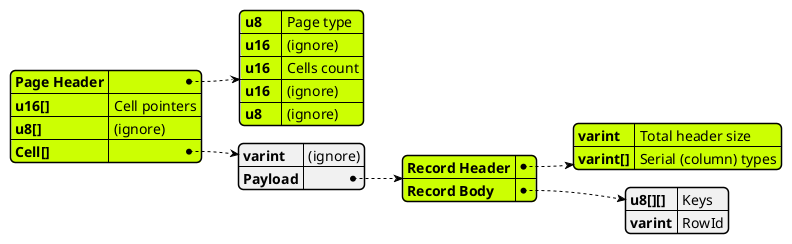 @startjson
#highlight "Page Header"
#highlight "u16[]"
#highlight "u8[]"
#highlight "Cell[]"

#highlight "Page Header" / "u8"
#highlight "Page Header" / "u16"
#highlight "Page Header" / "u16 "
#highlight "Page Header" / "u16  "
#highlight "Page Header" / "u8"

#highlight "Cell[]" / "Payload" / "Record Header"
#highlight "Cell[]" / "Payload" / "Record Header" / "varint"
#highlight "Cell[]" / "Payload" / "Record Header" / "varint[]"

#highlight "Cell[]" / "Payload" / "Record Body"
{
   "Page Header": {
     "u8":    "Page type",
     "u16":   "(ignore)",
     "u16 ":  "Cells count",
     "u16  ": "(ignore)",
     "u8":    "(ignore)"
   },
   "u16[]":  "Cell pointers",
   "u8[]":   "(ignore)",
   "Cell[]": {
     "varint":       "(ignore)",
     "Payload": {
       "Record Header": {
         "varint":   "Total header size",
         "varint[]": "Serial (column) types"
       },
       "Record Body": {
         "u8[][]": "Keys",
         "varint": "RowId"
       }
     }
   }
}
@endjson

